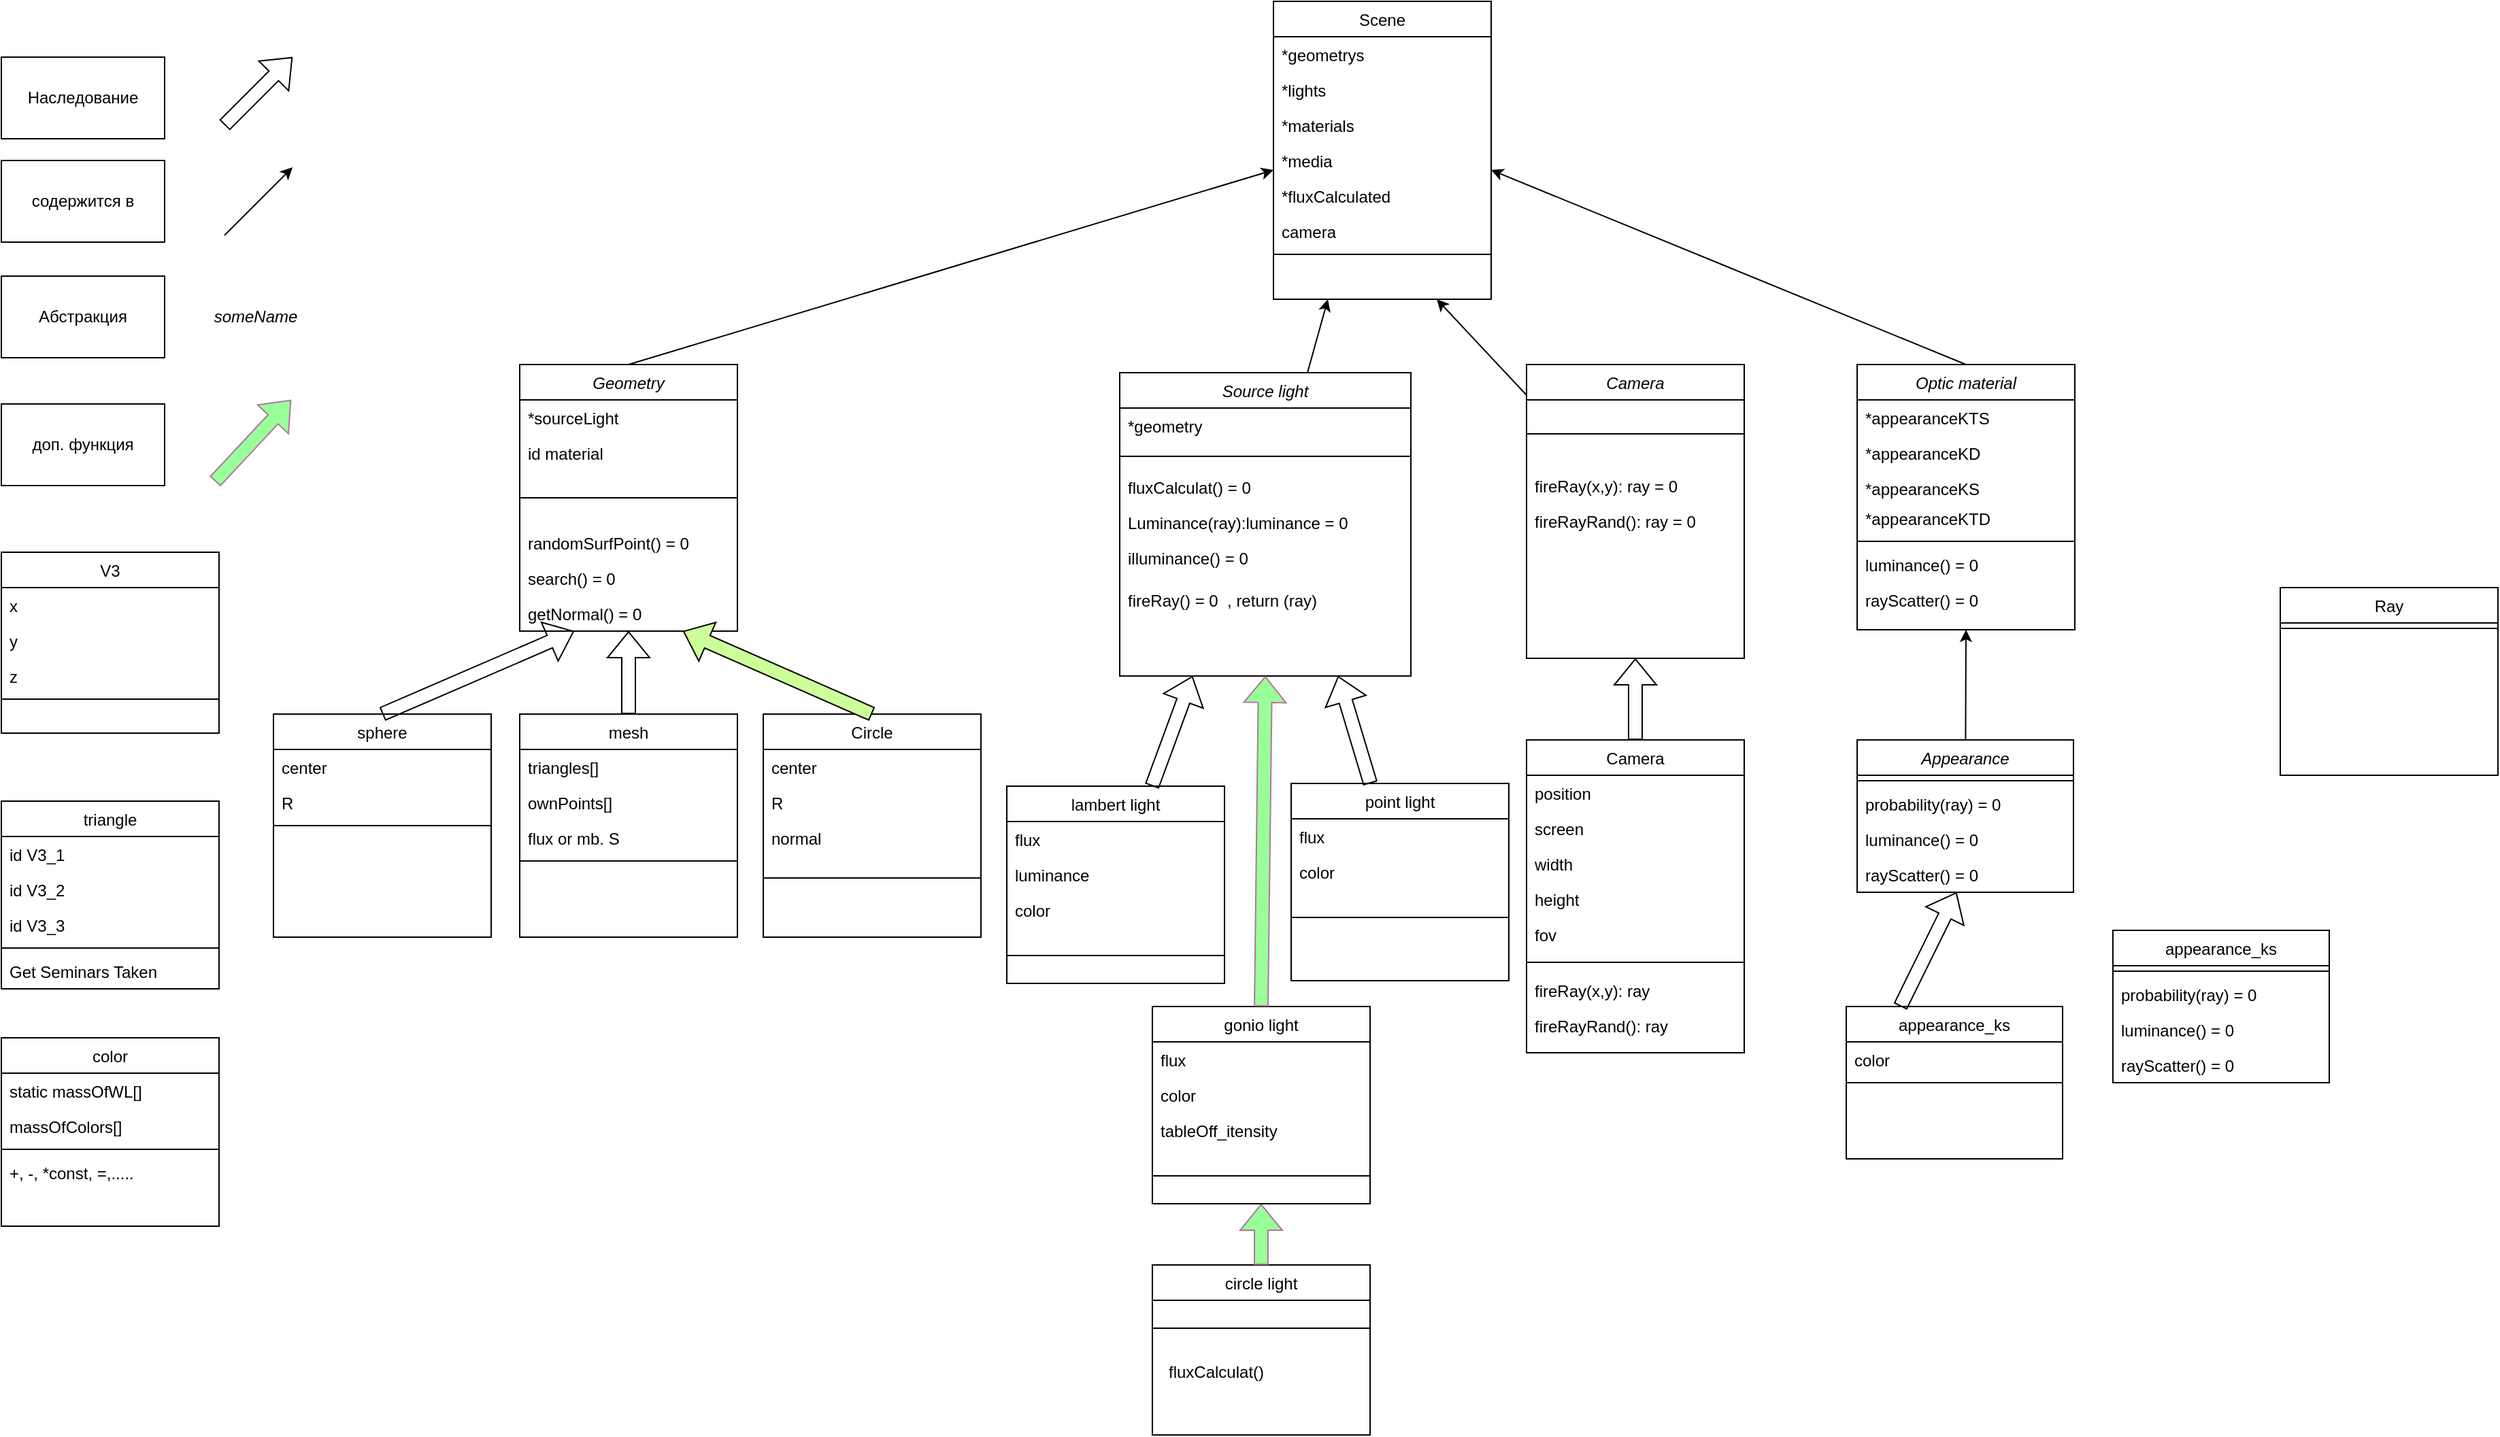 <mxfile version="15.8.4" type="device"><diagram id="C5RBs43oDa-KdzZeNtuy" name="Page-1"><mxGraphModel dx="1777" dy="494" grid="0" gridSize="10" guides="1" tooltips="1" connect="1" arrows="1" fold="1" page="1" pageScale="1" pageWidth="827" pageHeight="1169" math="0" shadow="0"><root><mxCell id="WIyWlLk6GJQsqaUBKTNV-0"/><mxCell id="WIyWlLk6GJQsqaUBKTNV-1" parent="WIyWlLk6GJQsqaUBKTNV-0"/><mxCell id="zkfFHV4jXpPFQw0GAbJ--6" value="Scene" style="swimlane;fontStyle=0;align=center;verticalAlign=top;childLayout=stackLayout;horizontal=1;startSize=26;horizontalStack=0;resizeParent=1;resizeLast=0;collapsible=1;marginBottom=0;rounded=0;shadow=0;strokeWidth=1;" parent="WIyWlLk6GJQsqaUBKTNV-1" vertex="1"><mxGeometry x="428" y="4" width="160" height="219" as="geometry"><mxRectangle x="130" y="380" width="160" height="26" as="alternateBounds"/></mxGeometry></mxCell><mxCell id="zkfFHV4jXpPFQw0GAbJ--8" value="*geometrys" style="text;align=left;verticalAlign=top;spacingLeft=4;spacingRight=4;overflow=hidden;rotatable=0;points=[[0,0.5],[1,0.5]];portConstraint=eastwest;rounded=0;shadow=0;html=0;" parent="zkfFHV4jXpPFQw0GAbJ--6" vertex="1"><mxGeometry y="26" width="160" height="26" as="geometry"/></mxCell><mxCell id="2sCgrPm0iSS28AFssgwK-0" value="*lights" style="text;align=left;verticalAlign=top;spacingLeft=4;spacingRight=4;overflow=hidden;rotatable=0;points=[[0,0.5],[1,0.5]];portConstraint=eastwest;rounded=0;shadow=0;html=0;" vertex="1" parent="zkfFHV4jXpPFQw0GAbJ--6"><mxGeometry y="52" width="160" height="26" as="geometry"/></mxCell><mxCell id="2sCgrPm0iSS28AFssgwK-1" value="*materials" style="text;align=left;verticalAlign=top;spacingLeft=4;spacingRight=4;overflow=hidden;rotatable=0;points=[[0,0.5],[1,0.5]];portConstraint=eastwest;rounded=0;shadow=0;html=0;" vertex="1" parent="zkfFHV4jXpPFQw0GAbJ--6"><mxGeometry y="78" width="160" height="26" as="geometry"/></mxCell><mxCell id="2sCgrPm0iSS28AFssgwK-2" value="*media" style="text;align=left;verticalAlign=top;spacingLeft=4;spacingRight=4;overflow=hidden;rotatable=0;points=[[0,0.5],[1,0.5]];portConstraint=eastwest;rounded=0;shadow=0;html=0;" vertex="1" parent="zkfFHV4jXpPFQw0GAbJ--6"><mxGeometry y="104" width="160" height="26" as="geometry"/></mxCell><mxCell id="2sCgrPm0iSS28AFssgwK-3" value="*fluxCalculated" style="text;align=left;verticalAlign=top;spacingLeft=4;spacingRight=4;overflow=hidden;rotatable=0;points=[[0,0.5],[1,0.5]];portConstraint=eastwest;rounded=0;shadow=0;html=0;" vertex="1" parent="zkfFHV4jXpPFQw0GAbJ--6"><mxGeometry y="130" width="160" height="26" as="geometry"/></mxCell><mxCell id="Z3p2p1wNxt7qkuR-O2uq-0" value="camera" style="text;align=left;verticalAlign=top;spacingLeft=4;spacingRight=4;overflow=hidden;rotatable=0;points=[[0,0.5],[1,0.5]];portConstraint=eastwest;rounded=0;shadow=0;html=0;" parent="zkfFHV4jXpPFQw0GAbJ--6" vertex="1"><mxGeometry y="156" width="160" height="26" as="geometry"/></mxCell><mxCell id="zkfFHV4jXpPFQw0GAbJ--9" value="" style="line;html=1;strokeWidth=1;align=left;verticalAlign=middle;spacingTop=-1;spacingLeft=3;spacingRight=3;rotatable=0;labelPosition=right;points=[];portConstraint=eastwest;" parent="zkfFHV4jXpPFQw0GAbJ--6" vertex="1"><mxGeometry y="182" width="160" height="8" as="geometry"/></mxCell><mxCell id="rZbbjviNApPmLjSLRac0-3" style="edgeStyle=none;rounded=0;orthogonalLoop=1;jettySize=auto;html=1;exitX=0.5;exitY=0;exitDx=0;exitDy=0;entryX=1;entryY=0.5;entryDx=0;entryDy=0;" parent="WIyWlLk6GJQsqaUBKTNV-1" source="UehkdVpU3h7rC-Tho7S4-5" edge="1"><mxGeometry relative="1" as="geometry"><mxPoint x="588" y="128" as="targetPoint"/></mxGeometry></mxCell><mxCell id="UehkdVpU3h7rC-Tho7S4-5" value="Optic material" style="swimlane;fontStyle=2;align=center;verticalAlign=top;childLayout=stackLayout;horizontal=1;startSize=26;horizontalStack=0;resizeParent=1;resizeLast=0;collapsible=1;marginBottom=0;rounded=0;shadow=0;strokeWidth=1;" parent="WIyWlLk6GJQsqaUBKTNV-1" vertex="1"><mxGeometry x="857" y="271" width="160" height="195" as="geometry"><mxRectangle x="130" y="380" width="160" height="26" as="alternateBounds"/></mxGeometry></mxCell><mxCell id="2sCgrPm0iSS28AFssgwK-46" value="*appearanceKTS" style="text;align=left;verticalAlign=top;spacingLeft=4;spacingRight=4;overflow=hidden;rotatable=0;points=[[0,0.5],[1,0.5]];portConstraint=eastwest;" vertex="1" parent="UehkdVpU3h7rC-Tho7S4-5"><mxGeometry y="26" width="160" height="26" as="geometry"/></mxCell><mxCell id="2sCgrPm0iSS28AFssgwK-47" value="*appearanceKD" style="text;align=left;verticalAlign=top;spacingLeft=4;spacingRight=4;overflow=hidden;rotatable=0;points=[[0,0.5],[1,0.5]];portConstraint=eastwest;" vertex="1" parent="UehkdVpU3h7rC-Tho7S4-5"><mxGeometry y="52" width="160" height="26" as="geometry"/></mxCell><mxCell id="2sCgrPm0iSS28AFssgwK-48" value="*appearanceKS" style="text;align=left;verticalAlign=top;spacingLeft=4;spacingRight=4;overflow=hidden;rotatable=0;points=[[0,0.5],[1,0.5]];portConstraint=eastwest;" vertex="1" parent="UehkdVpU3h7rC-Tho7S4-5"><mxGeometry y="78" width="160" height="22" as="geometry"/></mxCell><mxCell id="2sCgrPm0iSS28AFssgwK-49" value="*appearanceKTD" style="text;align=left;verticalAlign=top;spacingLeft=4;spacingRight=4;overflow=hidden;rotatable=0;points=[[0,0.5],[1,0.5]];portConstraint=eastwest;" vertex="1" parent="UehkdVpU3h7rC-Tho7S4-5"><mxGeometry y="100" width="160" height="26" as="geometry"/></mxCell><mxCell id="UehkdVpU3h7rC-Tho7S4-8" value="" style="line;html=1;strokeWidth=1;align=left;verticalAlign=middle;spacingTop=-1;spacingLeft=3;spacingRight=3;rotatable=0;labelPosition=right;points=[];portConstraint=eastwest;" parent="UehkdVpU3h7rC-Tho7S4-5" vertex="1"><mxGeometry y="126" width="160" height="8" as="geometry"/></mxCell><mxCell id="2sCgrPm0iSS28AFssgwK-44" value="luminance() = 0" style="text;align=left;verticalAlign=top;spacingLeft=4;spacingRight=4;overflow=hidden;rotatable=0;points=[[0,0.5],[1,0.5]];portConstraint=eastwest;" vertex="1" parent="UehkdVpU3h7rC-Tho7S4-5"><mxGeometry y="134" width="160" height="26" as="geometry"/></mxCell><mxCell id="2sCgrPm0iSS28AFssgwK-45" value="rayScatter() = 0" style="text;align=left;verticalAlign=top;spacingLeft=4;spacingRight=4;overflow=hidden;rotatable=0;points=[[0,0.5],[1,0.5]];portConstraint=eastwest;" vertex="1" parent="UehkdVpU3h7rC-Tho7S4-5"><mxGeometry y="160" width="160" height="26" as="geometry"/></mxCell><mxCell id="rZbbjviNApPmLjSLRac0-0" style="rounded=0;orthogonalLoop=1;jettySize=auto;html=1;entryX=0;entryY=0.5;entryDx=0;entryDy=0;exitX=0.5;exitY=0;exitDx=0;exitDy=0;" parent="WIyWlLk6GJQsqaUBKTNV-1" source="UehkdVpU3h7rC-Tho7S4-11" edge="1"><mxGeometry relative="1" as="geometry"><mxPoint x="428" y="128" as="targetPoint"/></mxGeometry></mxCell><mxCell id="UehkdVpU3h7rC-Tho7S4-11" value="Geometry" style="swimlane;fontStyle=2;align=center;verticalAlign=top;childLayout=stackLayout;horizontal=1;startSize=26;horizontalStack=0;resizeParent=1;resizeLast=0;collapsible=1;marginBottom=0;rounded=0;shadow=0;strokeWidth=1;" parent="WIyWlLk6GJQsqaUBKTNV-1" vertex="1"><mxGeometry x="-126" y="271" width="160" height="196" as="geometry"><mxRectangle x="130" y="380" width="160" height="26" as="alternateBounds"/></mxGeometry></mxCell><mxCell id="2sCgrPm0iSS28AFssgwK-6" value="*sourceLight" style="text;align=left;verticalAlign=top;spacingLeft=4;spacingRight=4;overflow=hidden;rotatable=0;points=[[0,0.5],[1,0.5]];portConstraint=eastwest;" vertex="1" parent="UehkdVpU3h7rC-Tho7S4-11"><mxGeometry y="26" width="160" height="26" as="geometry"/></mxCell><mxCell id="Z3p2p1wNxt7qkuR-O2uq-12" value="id material" style="text;align=left;verticalAlign=top;spacingLeft=4;spacingRight=4;overflow=hidden;rotatable=0;points=[[0,0.5],[1,0.5]];portConstraint=eastwest;" parent="UehkdVpU3h7rC-Tho7S4-11" vertex="1"><mxGeometry y="52" width="160" height="26" as="geometry"/></mxCell><mxCell id="UehkdVpU3h7rC-Tho7S4-14" value="" style="line;html=1;strokeWidth=1;align=left;verticalAlign=middle;spacingTop=-1;spacingLeft=3;spacingRight=3;rotatable=0;labelPosition=right;points=[];portConstraint=eastwest;" parent="UehkdVpU3h7rC-Tho7S4-11" vertex="1"><mxGeometry y="78" width="160" height="40" as="geometry"/></mxCell><mxCell id="2sCgrPm0iSS28AFssgwK-7" value="randomSurfPoint() = 0" style="text;align=left;verticalAlign=top;spacingLeft=4;spacingRight=4;overflow=hidden;rotatable=0;points=[[0,0.5],[1,0.5]];portConstraint=eastwest;fontStyle=0" vertex="1" parent="UehkdVpU3h7rC-Tho7S4-11"><mxGeometry y="118" width="160" height="26" as="geometry"/></mxCell><mxCell id="UehkdVpU3h7rC-Tho7S4-15" value="search() = 0" style="text;align=left;verticalAlign=top;spacingLeft=4;spacingRight=4;overflow=hidden;rotatable=0;points=[[0,0.5],[1,0.5]];portConstraint=eastwest;fontStyle=0" parent="UehkdVpU3h7rC-Tho7S4-11" vertex="1"><mxGeometry y="144" width="160" height="26" as="geometry"/></mxCell><mxCell id="UehkdVpU3h7rC-Tho7S4-16" value="getNormal() = 0" style="text;align=left;verticalAlign=top;spacingLeft=4;spacingRight=4;overflow=hidden;rotatable=0;points=[[0,0.5],[1,0.5]];portConstraint=eastwest;" parent="UehkdVpU3h7rC-Tho7S4-11" vertex="1"><mxGeometry y="170" width="160" height="26" as="geometry"/></mxCell><mxCell id="rZbbjviNApPmLjSLRac0-1" style="edgeStyle=none;rounded=0;orthogonalLoop=1;jettySize=auto;html=1;entryX=0.25;entryY=1;entryDx=0;entryDy=0;" parent="WIyWlLk6GJQsqaUBKTNV-1" source="UehkdVpU3h7rC-Tho7S4-18" target="zkfFHV4jXpPFQw0GAbJ--6" edge="1"><mxGeometry relative="1" as="geometry"/></mxCell><mxCell id="UehkdVpU3h7rC-Tho7S4-18" value="Source light" style="swimlane;fontStyle=2;align=center;verticalAlign=top;childLayout=stackLayout;horizontal=1;startSize=26;horizontalStack=0;resizeParent=1;resizeLast=0;collapsible=1;marginBottom=0;rounded=0;shadow=0;strokeWidth=1;" parent="WIyWlLk6GJQsqaUBKTNV-1" vertex="1"><mxGeometry x="315" y="277" width="214" height="223" as="geometry"><mxRectangle x="130" y="380" width="160" height="26" as="alternateBounds"/></mxGeometry></mxCell><mxCell id="UehkdVpU3h7rC-Tho7S4-19" value="*geometry" style="text;align=left;verticalAlign=top;spacingLeft=4;spacingRight=4;overflow=hidden;rotatable=0;points=[[0,0.5],[1,0.5]];portConstraint=eastwest;" parent="UehkdVpU3h7rC-Tho7S4-18" vertex="1"><mxGeometry y="26" width="214" height="26" as="geometry"/></mxCell><mxCell id="UehkdVpU3h7rC-Tho7S4-21" value="" style="line;html=1;strokeWidth=1;align=left;verticalAlign=middle;spacingTop=-1;spacingLeft=3;spacingRight=3;rotatable=0;labelPosition=right;points=[];portConstraint=eastwest;" parent="UehkdVpU3h7rC-Tho7S4-18" vertex="1"><mxGeometry y="52" width="214" height="19" as="geometry"/></mxCell><mxCell id="UehkdVpU3h7rC-Tho7S4-22" value="fluxCalculat() = 0" style="text;align=left;verticalAlign=top;spacingLeft=4;spacingRight=4;overflow=hidden;rotatable=0;points=[[0,0.5],[1,0.5]];portConstraint=eastwest;fontStyle=0" parent="UehkdVpU3h7rC-Tho7S4-18" vertex="1"><mxGeometry y="71" width="214" height="26" as="geometry"/></mxCell><mxCell id="UehkdVpU3h7rC-Tho7S4-23" value="Luminance(ray):luminance = 0" style="text;align=left;verticalAlign=top;spacingLeft=4;spacingRight=4;overflow=hidden;rotatable=0;points=[[0,0.5],[1,0.5]];portConstraint=eastwest;" parent="UehkdVpU3h7rC-Tho7S4-18" vertex="1"><mxGeometry y="97" width="214" height="26" as="geometry"/></mxCell><mxCell id="Z3p2p1wNxt7qkuR-O2uq-2" value="illuminance() = 0" style="text;align=left;verticalAlign=top;spacingLeft=4;spacingRight=4;overflow=hidden;rotatable=0;points=[[0,0.5],[1,0.5]];portConstraint=eastwest;" parent="UehkdVpU3h7rC-Tho7S4-18" vertex="1"><mxGeometry y="123" width="214" height="31" as="geometry"/></mxCell><mxCell id="Z3p2p1wNxt7qkuR-O2uq-3" value="fireRay() = 0  , return (ray)" style="text;align=left;verticalAlign=top;spacingLeft=4;spacingRight=4;overflow=hidden;rotatable=0;points=[[0,0.5],[1,0.5]];portConstraint=eastwest;" parent="UehkdVpU3h7rC-Tho7S4-18" vertex="1"><mxGeometry y="154" width="214" height="36" as="geometry"/></mxCell><mxCell id="rZbbjviNApPmLjSLRac0-2" style="edgeStyle=none;rounded=0;orthogonalLoop=1;jettySize=auto;html=1;entryX=0.75;entryY=1;entryDx=0;entryDy=0;" parent="WIyWlLk6GJQsqaUBKTNV-1" source="UehkdVpU3h7rC-Tho7S4-25" target="zkfFHV4jXpPFQw0GAbJ--6" edge="1"><mxGeometry relative="1" as="geometry"/></mxCell><mxCell id="UehkdVpU3h7rC-Tho7S4-25" value="Camera" style="swimlane;fontStyle=2;align=center;verticalAlign=top;childLayout=stackLayout;horizontal=1;startSize=26;horizontalStack=0;resizeParent=1;resizeLast=0;collapsible=1;marginBottom=0;rounded=0;shadow=0;strokeWidth=1;" parent="WIyWlLk6GJQsqaUBKTNV-1" vertex="1"><mxGeometry x="614" y="271" width="160" height="216" as="geometry"><mxRectangle x="130" y="380" width="160" height="26" as="alternateBounds"/></mxGeometry></mxCell><mxCell id="UehkdVpU3h7rC-Tho7S4-28" value="" style="line;html=1;strokeWidth=1;align=left;verticalAlign=middle;spacingTop=-1;spacingLeft=3;spacingRight=3;rotatable=0;labelPosition=right;points=[];portConstraint=eastwest;" parent="UehkdVpU3h7rC-Tho7S4-25" vertex="1"><mxGeometry y="26" width="160" height="50" as="geometry"/></mxCell><mxCell id="UehkdVpU3h7rC-Tho7S4-30" value="fireRay(x,y): ray = 0" style="text;align=left;verticalAlign=top;spacingLeft=4;spacingRight=4;overflow=hidden;rotatable=0;points=[[0,0.5],[1,0.5]];portConstraint=eastwest;" parent="UehkdVpU3h7rC-Tho7S4-25" vertex="1"><mxGeometry y="76" width="160" height="26" as="geometry"/></mxCell><mxCell id="Z3p2p1wNxt7qkuR-O2uq-21" value="fireRayRand(): ray = 0" style="text;align=left;verticalAlign=top;spacingLeft=4;spacingRight=4;overflow=hidden;rotatable=0;points=[[0,0.5],[1,0.5]];portConstraint=eastwest;" parent="UehkdVpU3h7rC-Tho7S4-25" vertex="1"><mxGeometry y="102" width="160" height="26" as="geometry"/></mxCell><mxCell id="UehkdVpU3h7rC-Tho7S4-32" value="Ray" style="swimlane;fontStyle=0;align=center;verticalAlign=top;childLayout=stackLayout;horizontal=1;startSize=26;horizontalStack=0;resizeParent=1;resizeLast=0;collapsible=1;marginBottom=0;rounded=0;shadow=0;strokeWidth=1;" parent="WIyWlLk6GJQsqaUBKTNV-1" vertex="1"><mxGeometry x="1168" y="435" width="160" height="138" as="geometry"><mxRectangle x="130" y="380" width="160" height="26" as="alternateBounds"/></mxGeometry></mxCell><mxCell id="UehkdVpU3h7rC-Tho7S4-35" value="" style="line;html=1;strokeWidth=1;align=left;verticalAlign=middle;spacingTop=-1;spacingLeft=3;spacingRight=3;rotatable=0;labelPosition=right;points=[];portConstraint=eastwest;" parent="UehkdVpU3h7rC-Tho7S4-32" vertex="1"><mxGeometry y="26" width="160" height="8" as="geometry"/></mxCell><mxCell id="UehkdVpU3h7rC-Tho7S4-39" value="V3" style="swimlane;fontStyle=0;align=center;verticalAlign=top;childLayout=stackLayout;horizontal=1;startSize=26;horizontalStack=0;resizeParent=1;resizeLast=0;collapsible=1;marginBottom=0;rounded=0;shadow=0;strokeWidth=1;" parent="WIyWlLk6GJQsqaUBKTNV-1" vertex="1"><mxGeometry x="-507" y="409" width="160" height="133" as="geometry"><mxRectangle x="130" y="380" width="160" height="26" as="alternateBounds"/></mxGeometry></mxCell><mxCell id="UehkdVpU3h7rC-Tho7S4-40" value="x" style="text;align=left;verticalAlign=top;spacingLeft=4;spacingRight=4;overflow=hidden;rotatable=0;points=[[0,0.5],[1,0.5]];portConstraint=eastwest;" parent="UehkdVpU3h7rC-Tho7S4-39" vertex="1"><mxGeometry y="26" width="160" height="26" as="geometry"/></mxCell><mxCell id="UehkdVpU3h7rC-Tho7S4-54" value="y" style="text;align=left;verticalAlign=top;spacingLeft=4;spacingRight=4;overflow=hidden;rotatable=0;points=[[0,0.5],[1,0.5]];portConstraint=eastwest;rounded=0;shadow=0;html=0;" parent="UehkdVpU3h7rC-Tho7S4-39" vertex="1"><mxGeometry y="52" width="160" height="26" as="geometry"/></mxCell><mxCell id="UehkdVpU3h7rC-Tho7S4-41" value="z" style="text;align=left;verticalAlign=top;spacingLeft=4;spacingRight=4;overflow=hidden;rotatable=0;points=[[0,0.5],[1,0.5]];portConstraint=eastwest;rounded=0;shadow=0;html=0;" parent="UehkdVpU3h7rC-Tho7S4-39" vertex="1"><mxGeometry y="78" width="160" height="26" as="geometry"/></mxCell><mxCell id="UehkdVpU3h7rC-Tho7S4-42" value="" style="line;html=1;strokeWidth=1;align=left;verticalAlign=middle;spacingTop=-1;spacingLeft=3;spacingRight=3;rotatable=0;labelPosition=right;points=[];portConstraint=eastwest;" parent="UehkdVpU3h7rC-Tho7S4-39" vertex="1"><mxGeometry y="104" width="160" height="8" as="geometry"/></mxCell><mxCell id="UehkdVpU3h7rC-Tho7S4-46" value="Circle" style="swimlane;fontStyle=0;align=center;verticalAlign=top;childLayout=stackLayout;horizontal=1;startSize=26;horizontalStack=0;resizeParent=1;resizeLast=0;collapsible=1;marginBottom=0;rounded=0;shadow=0;strokeWidth=1;" parent="WIyWlLk6GJQsqaUBKTNV-1" vertex="1"><mxGeometry x="53" y="528" width="160" height="164" as="geometry"><mxRectangle x="130" y="380" width="160" height="26" as="alternateBounds"/></mxGeometry></mxCell><mxCell id="2sCgrPm0iSS28AFssgwK-26" value="center" style="text;align=left;verticalAlign=top;spacingLeft=4;spacingRight=4;overflow=hidden;rotatable=0;points=[[0,0.5],[1,0.5]];portConstraint=eastwest;" vertex="1" parent="UehkdVpU3h7rC-Tho7S4-46"><mxGeometry y="26" width="160" height="26" as="geometry"/></mxCell><mxCell id="2sCgrPm0iSS28AFssgwK-27" value="R" style="text;align=left;verticalAlign=top;spacingLeft=4;spacingRight=4;overflow=hidden;rotatable=0;points=[[0,0.5],[1,0.5]];portConstraint=eastwest;rounded=0;shadow=0;html=0;" vertex="1" parent="UehkdVpU3h7rC-Tho7S4-46"><mxGeometry y="52" width="160" height="26" as="geometry"/></mxCell><mxCell id="2sCgrPm0iSS28AFssgwK-28" value="normal" style="text;align=left;verticalAlign=top;spacingLeft=4;spacingRight=4;overflow=hidden;rotatable=0;points=[[0,0.5],[1,0.5]];portConstraint=eastwest;rounded=0;shadow=0;html=0;" vertex="1" parent="UehkdVpU3h7rC-Tho7S4-46"><mxGeometry y="78" width="160" height="26" as="geometry"/></mxCell><mxCell id="UehkdVpU3h7rC-Tho7S4-49" value="" style="line;html=1;strokeWidth=1;align=left;verticalAlign=middle;spacingTop=-1;spacingLeft=3;spacingRight=3;rotatable=0;labelPosition=right;points=[];portConstraint=eastwest;" parent="UehkdVpU3h7rC-Tho7S4-46" vertex="1"><mxGeometry y="104" width="160" height="33" as="geometry"/></mxCell><mxCell id="UehkdVpU3h7rC-Tho7S4-55" value="" style="endArrow=classic;html=1;rounded=0;" parent="WIyWlLk6GJQsqaUBKTNV-1" edge="1"><mxGeometry width="50" height="50" relative="1" as="geometry"><mxPoint x="-343" y="176" as="sourcePoint"/><mxPoint x="-293" y="126" as="targetPoint"/></mxGeometry></mxCell><mxCell id="UehkdVpU3h7rC-Tho7S4-57" value="содержится в " style="rounded=0;whiteSpace=wrap;html=1;" parent="WIyWlLk6GJQsqaUBKTNV-1" vertex="1"><mxGeometry x="-507" y="121" width="120" height="60" as="geometry"/></mxCell><mxCell id="UehkdVpU3h7rC-Tho7S4-60" value="circle light" style="swimlane;fontStyle=0;align=center;verticalAlign=top;childLayout=stackLayout;horizontal=1;startSize=26;horizontalStack=0;resizeParent=1;resizeLast=0;collapsible=1;marginBottom=0;rounded=0;shadow=0;strokeWidth=1;" parent="WIyWlLk6GJQsqaUBKTNV-1" vertex="1"><mxGeometry x="339" y="933" width="160" height="125" as="geometry"><mxRectangle x="130" y="380" width="160" height="26" as="alternateBounds"/></mxGeometry></mxCell><mxCell id="UehkdVpU3h7rC-Tho7S4-63" value="" style="line;html=1;strokeWidth=1;align=left;verticalAlign=middle;spacingTop=-1;spacingLeft=3;spacingRight=3;rotatable=0;labelPosition=right;points=[];portConstraint=eastwest;" parent="UehkdVpU3h7rC-Tho7S4-60" vertex="1"><mxGeometry y="26" width="160" height="41" as="geometry"/></mxCell><mxCell id="Z3p2p1wNxt7qkuR-O2uq-5" value="" style="shape=flexArrow;endArrow=classic;html=1;rounded=0;entryX=0.5;entryY=1;entryDx=0;entryDy=0;strokeColor=#B5739D;fillColor=#99FF99;exitX=0.5;exitY=0;exitDx=0;exitDy=0;" parent="WIyWlLk6GJQsqaUBKTNV-1" source="UehkdVpU3h7rC-Tho7S4-60" target="2sCgrPm0iSS28AFssgwK-18" edge="1"><mxGeometry width="50" height="50" relative="1" as="geometry"><mxPoint x="486" y="474" as="sourcePoint"/><mxPoint x="538" y="787" as="targetPoint"/></mxGeometry></mxCell><mxCell id="Z3p2p1wNxt7qkuR-O2uq-6" value="mesh" style="swimlane;fontStyle=0;align=center;verticalAlign=top;childLayout=stackLayout;horizontal=1;startSize=26;horizontalStack=0;resizeParent=1;resizeLast=0;collapsible=1;marginBottom=0;rounded=0;shadow=0;strokeWidth=1;" parent="WIyWlLk6GJQsqaUBKTNV-1" vertex="1"><mxGeometry x="-126" y="528" width="160" height="164" as="geometry"><mxRectangle x="130" y="380" width="160" height="26" as="alternateBounds"/></mxGeometry></mxCell><mxCell id="Z3p2p1wNxt7qkuR-O2uq-7" value="triangles[]" style="text;align=left;verticalAlign=top;spacingLeft=4;spacingRight=4;overflow=hidden;rotatable=0;points=[[0,0.5],[1,0.5]];portConstraint=eastwest;" parent="Z3p2p1wNxt7qkuR-O2uq-6" vertex="1"><mxGeometry y="26" width="160" height="26" as="geometry"/></mxCell><mxCell id="Z3p2p1wNxt7qkuR-O2uq-59" value="ownPoints[]" style="text;align=left;verticalAlign=top;spacingLeft=4;spacingRight=4;overflow=hidden;rotatable=0;points=[[0,0.5],[1,0.5]];portConstraint=eastwest;rounded=0;shadow=0;html=0;" parent="Z3p2p1wNxt7qkuR-O2uq-6" vertex="1"><mxGeometry y="52" width="160" height="26" as="geometry"/></mxCell><mxCell id="2sCgrPm0iSS28AFssgwK-35" value="flux or mb. S" style="text;align=left;verticalAlign=top;spacingLeft=4;spacingRight=4;overflow=hidden;rotatable=0;points=[[0,0.5],[1,0.5]];portConstraint=eastwest;" vertex="1" parent="Z3p2p1wNxt7qkuR-O2uq-6"><mxGeometry y="78" width="160" height="26" as="geometry"/></mxCell><mxCell id="Z3p2p1wNxt7qkuR-O2uq-9" value="" style="line;html=1;strokeWidth=1;align=left;verticalAlign=middle;spacingTop=-1;spacingLeft=3;spacingRight=3;rotatable=0;labelPosition=right;points=[];portConstraint=eastwest;" parent="Z3p2p1wNxt7qkuR-O2uq-6" vertex="1"><mxGeometry y="104" width="160" height="8" as="geometry"/></mxCell><mxCell id="Z3p2p1wNxt7qkuR-O2uq-13" value="" style="shape=flexArrow;endArrow=classic;html=1;rounded=0;entryX=0.75;entryY=1;entryDx=0;entryDy=0;exitX=0.5;exitY=0;exitDx=0;exitDy=0;fillColor=#CCFF99;" parent="WIyWlLk6GJQsqaUBKTNV-1" source="UehkdVpU3h7rC-Tho7S4-46" target="UehkdVpU3h7rC-Tho7S4-11" edge="1"><mxGeometry width="50" height="50" relative="1" as="geometry"><mxPoint x="163" y="463" as="sourcePoint"/><mxPoint x="103" y="430" as="targetPoint"/></mxGeometry></mxCell><mxCell id="Z3p2p1wNxt7qkuR-O2uq-20" value="" style="shape=flexArrow;endArrow=classic;html=1;rounded=0;entryX=0.5;entryY=1;entryDx=0;entryDy=0;" parent="WIyWlLk6GJQsqaUBKTNV-1" source="Z3p2p1wNxt7qkuR-O2uq-6" target="UehkdVpU3h7rC-Tho7S4-11" edge="1"><mxGeometry width="50" height="50" relative="1" as="geometry"><mxPoint x="68" y="594" as="sourcePoint"/><mxPoint x="-11" y="471" as="targetPoint"/></mxGeometry></mxCell><mxCell id="Z3p2p1wNxt7qkuR-O2uq-26" value="Camera" style="swimlane;fontStyle=0;align=center;verticalAlign=top;childLayout=stackLayout;horizontal=1;startSize=26;horizontalStack=0;resizeParent=1;resizeLast=0;collapsible=1;marginBottom=0;rounded=0;shadow=0;strokeWidth=1;" parent="WIyWlLk6GJQsqaUBKTNV-1" vertex="1"><mxGeometry x="614" y="547" width="160" height="230" as="geometry"><mxRectangle x="130" y="380" width="160" height="26" as="alternateBounds"/></mxGeometry></mxCell><mxCell id="Z3p2p1wNxt7qkuR-O2uq-31" value="position" style="text;align=left;verticalAlign=top;spacingLeft=4;spacingRight=4;overflow=hidden;rotatable=0;points=[[0,0.5],[1,0.5]];portConstraint=eastwest;" parent="Z3p2p1wNxt7qkuR-O2uq-26" vertex="1"><mxGeometry y="26" width="160" height="26" as="geometry"/></mxCell><mxCell id="Z3p2p1wNxt7qkuR-O2uq-32" value="screen" style="text;align=left;verticalAlign=top;spacingLeft=4;spacingRight=4;overflow=hidden;rotatable=0;points=[[0,0.5],[1,0.5]];portConstraint=eastwest;" parent="Z3p2p1wNxt7qkuR-O2uq-26" vertex="1"><mxGeometry y="52" width="160" height="26" as="geometry"/></mxCell><mxCell id="Z3p2p1wNxt7qkuR-O2uq-33" value="width" style="text;align=left;verticalAlign=top;spacingLeft=4;spacingRight=4;overflow=hidden;rotatable=0;points=[[0,0.5],[1,0.5]];portConstraint=eastwest;" parent="Z3p2p1wNxt7qkuR-O2uq-26" vertex="1"><mxGeometry y="78" width="160" height="26" as="geometry"/></mxCell><mxCell id="Z3p2p1wNxt7qkuR-O2uq-34" value="height" style="text;align=left;verticalAlign=top;spacingLeft=4;spacingRight=4;overflow=hidden;rotatable=0;points=[[0,0.5],[1,0.5]];portConstraint=eastwest;fontStyle=0" parent="Z3p2p1wNxt7qkuR-O2uq-26" vertex="1"><mxGeometry y="104" width="160" height="26" as="geometry"/></mxCell><mxCell id="Z3p2p1wNxt7qkuR-O2uq-35" value="fov" style="text;align=left;verticalAlign=top;spacingLeft=4;spacingRight=4;overflow=hidden;rotatable=0;points=[[0,0.5],[1,0.5]];portConstraint=eastwest;" parent="Z3p2p1wNxt7qkuR-O2uq-26" vertex="1"><mxGeometry y="130" width="160" height="26" as="geometry"/></mxCell><mxCell id="Z3p2p1wNxt7qkuR-O2uq-27" value="" style="line;html=1;strokeWidth=1;align=left;verticalAlign=middle;spacingTop=-1;spacingLeft=3;spacingRight=3;rotatable=0;labelPosition=right;points=[];portConstraint=eastwest;" parent="Z3p2p1wNxt7qkuR-O2uq-26" vertex="1"><mxGeometry y="156" width="160" height="15" as="geometry"/></mxCell><mxCell id="Z3p2p1wNxt7qkuR-O2uq-28" value="fireRay(x,y): ray" style="text;align=left;verticalAlign=top;spacingLeft=4;spacingRight=4;overflow=hidden;rotatable=0;points=[[0,0.5],[1,0.5]];portConstraint=eastwest;" parent="Z3p2p1wNxt7qkuR-O2uq-26" vertex="1"><mxGeometry y="171" width="160" height="26" as="geometry"/></mxCell><mxCell id="Z3p2p1wNxt7qkuR-O2uq-29" value="fireRayRand(): ray" style="text;align=left;verticalAlign=top;spacingLeft=4;spacingRight=4;overflow=hidden;rotatable=0;points=[[0,0.5],[1,0.5]];portConstraint=eastwest;" parent="Z3p2p1wNxt7qkuR-O2uq-26" vertex="1"><mxGeometry y="197" width="160" height="26" as="geometry"/></mxCell><mxCell id="Z3p2p1wNxt7qkuR-O2uq-30" value="" style="shape=flexArrow;endArrow=classic;html=1;rounded=0;entryX=0.5;entryY=1;entryDx=0;entryDy=0;" parent="WIyWlLk6GJQsqaUBKTNV-1" source="Z3p2p1wNxt7qkuR-O2uq-26" target="UehkdVpU3h7rC-Tho7S4-25" edge="1"><mxGeometry width="50" height="50" relative="1" as="geometry"><mxPoint x="401" y="659" as="sourcePoint"/><mxPoint x="422" y="574" as="targetPoint"/></mxGeometry></mxCell><mxCell id="2sCgrPm0iSS28AFssgwK-52" style="edgeStyle=none;rounded=0;orthogonalLoop=1;jettySize=auto;html=1;entryX=0.5;entryY=1;entryDx=0;entryDy=0;strokeColor=#000000;fillColor=#CCFF99;" edge="1" parent="WIyWlLk6GJQsqaUBKTNV-1" source="Z3p2p1wNxt7qkuR-O2uq-36" target="UehkdVpU3h7rC-Tho7S4-5"><mxGeometry relative="1" as="geometry"/></mxCell><mxCell id="Z3p2p1wNxt7qkuR-O2uq-36" value="Appearance" style="swimlane;fontStyle=2;align=center;verticalAlign=top;childLayout=stackLayout;horizontal=1;startSize=26;horizontalStack=0;resizeParent=1;resizeLast=0;collapsible=1;marginBottom=0;rounded=0;shadow=0;strokeWidth=1;" parent="WIyWlLk6GJQsqaUBKTNV-1" vertex="1"><mxGeometry x="857" y="547" width="159" height="112" as="geometry"><mxRectangle x="130" y="380" width="160" height="26" as="alternateBounds"/></mxGeometry></mxCell><mxCell id="Z3p2p1wNxt7qkuR-O2uq-39" value="" style="line;html=1;strokeWidth=1;align=left;verticalAlign=middle;spacingTop=-1;spacingLeft=3;spacingRight=3;rotatable=0;labelPosition=right;points=[];portConstraint=eastwest;" parent="Z3p2p1wNxt7qkuR-O2uq-36" vertex="1"><mxGeometry y="26" width="159" height="8" as="geometry"/></mxCell><mxCell id="2sCgrPm0iSS28AFssgwK-50" value="probability(ray) = 0" style="text;align=left;verticalAlign=top;spacingLeft=4;spacingRight=4;overflow=hidden;rotatable=0;points=[[0,0.5],[1,0.5]];portConstraint=eastwest;" vertex="1" parent="Z3p2p1wNxt7qkuR-O2uq-36"><mxGeometry y="34" width="159" height="26" as="geometry"/></mxCell><mxCell id="2sCgrPm0iSS28AFssgwK-53" value="luminance() = 0" style="text;align=left;verticalAlign=top;spacingLeft=4;spacingRight=4;overflow=hidden;rotatable=0;points=[[0,0.5],[1,0.5]];portConstraint=eastwest;" vertex="1" parent="Z3p2p1wNxt7qkuR-O2uq-36"><mxGeometry y="60" width="159" height="26" as="geometry"/></mxCell><mxCell id="2sCgrPm0iSS28AFssgwK-54" value="rayScatter() = 0" style="text;align=left;verticalAlign=top;spacingLeft=4;spacingRight=4;overflow=hidden;rotatable=0;points=[[0,0.5],[1,0.5]];portConstraint=eastwest;" vertex="1" parent="Z3p2p1wNxt7qkuR-O2uq-36"><mxGeometry y="86" width="159" height="26" as="geometry"/></mxCell><mxCell id="Z3p2p1wNxt7qkuR-O2uq-40" value="sphere" style="swimlane;fontStyle=0;align=center;verticalAlign=top;childLayout=stackLayout;horizontal=1;startSize=26;horizontalStack=0;resizeParent=1;resizeLast=0;collapsible=1;marginBottom=0;rounded=0;shadow=0;strokeWidth=1;" parent="WIyWlLk6GJQsqaUBKTNV-1" vertex="1"><mxGeometry x="-307" y="528" width="160" height="164" as="geometry"><mxRectangle x="130" y="380" width="160" height="26" as="alternateBounds"/></mxGeometry></mxCell><mxCell id="Z3p2p1wNxt7qkuR-O2uq-41" value="center" style="text;align=left;verticalAlign=top;spacingLeft=4;spacingRight=4;overflow=hidden;rotatable=0;points=[[0,0.5],[1,0.5]];portConstraint=eastwest;" parent="Z3p2p1wNxt7qkuR-O2uq-40" vertex="1"><mxGeometry y="26" width="160" height="26" as="geometry"/></mxCell><mxCell id="Z3p2p1wNxt7qkuR-O2uq-42" value="R" style="text;align=left;verticalAlign=top;spacingLeft=4;spacingRight=4;overflow=hidden;rotatable=0;points=[[0,0.5],[1,0.5]];portConstraint=eastwest;rounded=0;shadow=0;html=0;" parent="Z3p2p1wNxt7qkuR-O2uq-40" vertex="1"><mxGeometry y="52" width="160" height="26" as="geometry"/></mxCell><mxCell id="Z3p2p1wNxt7qkuR-O2uq-43" value="" style="line;html=1;strokeWidth=1;align=left;verticalAlign=middle;spacingTop=-1;spacingLeft=3;spacingRight=3;rotatable=0;labelPosition=right;points=[];portConstraint=eastwest;" parent="Z3p2p1wNxt7qkuR-O2uq-40" vertex="1"><mxGeometry y="78" width="160" height="8" as="geometry"/></mxCell><mxCell id="Z3p2p1wNxt7qkuR-O2uq-47" value="" style="shape=flexArrow;endArrow=classic;html=1;rounded=0;entryX=0.25;entryY=1;entryDx=0;entryDy=0;exitX=0.5;exitY=0;exitDx=0;exitDy=0;" parent="WIyWlLk6GJQsqaUBKTNV-1" source="Z3p2p1wNxt7qkuR-O2uq-40" target="UehkdVpU3h7rC-Tho7S4-11" edge="1"><mxGeometry width="50" height="50" relative="1" as="geometry"><mxPoint x="3.8" y="693" as="sourcePoint"/><mxPoint x="43" y="417" as="targetPoint"/></mxGeometry></mxCell><mxCell id="Z3p2p1wNxt7qkuR-O2uq-48" value="triangle" style="swimlane;fontStyle=0;align=center;verticalAlign=top;childLayout=stackLayout;horizontal=1;startSize=26;horizontalStack=0;resizeParent=1;resizeLast=0;collapsible=1;marginBottom=0;rounded=0;shadow=0;strokeWidth=1;" parent="WIyWlLk6GJQsqaUBKTNV-1" vertex="1"><mxGeometry x="-507" y="592" width="160" height="138" as="geometry"><mxRectangle x="130" y="380" width="160" height="26" as="alternateBounds"/></mxGeometry></mxCell><mxCell id="Z3p2p1wNxt7qkuR-O2uq-49" value="id V3_1" style="text;align=left;verticalAlign=top;spacingLeft=4;spacingRight=4;overflow=hidden;rotatable=0;points=[[0,0.5],[1,0.5]];portConstraint=eastwest;" parent="Z3p2p1wNxt7qkuR-O2uq-48" vertex="1"><mxGeometry y="26" width="160" height="26" as="geometry"/></mxCell><mxCell id="Z3p2p1wNxt7qkuR-O2uq-50" value="id V3_2" style="text;align=left;verticalAlign=top;spacingLeft=4;spacingRight=4;overflow=hidden;rotatable=0;points=[[0,0.5],[1,0.5]];portConstraint=eastwest;rounded=0;shadow=0;html=0;" parent="Z3p2p1wNxt7qkuR-O2uq-48" vertex="1"><mxGeometry y="52" width="160" height="26" as="geometry"/></mxCell><mxCell id="Z3p2p1wNxt7qkuR-O2uq-51" value="id V3_3" style="text;align=left;verticalAlign=top;spacingLeft=4;spacingRight=4;overflow=hidden;rotatable=0;points=[[0,0.5],[1,0.5]];portConstraint=eastwest;rounded=0;shadow=0;html=0;container=1;" parent="Z3p2p1wNxt7qkuR-O2uq-48" vertex="1"><mxGeometry y="78" width="160" height="26" as="geometry"/></mxCell><mxCell id="Z3p2p1wNxt7qkuR-O2uq-52" value="" style="line;html=1;strokeWidth=1;align=left;verticalAlign=middle;spacingTop=-1;spacingLeft=3;spacingRight=3;rotatable=0;labelPosition=right;points=[];portConstraint=eastwest;" parent="Z3p2p1wNxt7qkuR-O2uq-48" vertex="1"><mxGeometry y="104" width="160" height="8" as="geometry"/></mxCell><mxCell id="Z3p2p1wNxt7qkuR-O2uq-53" value="Get Seminars Taken" style="text;align=left;verticalAlign=top;spacingLeft=4;spacingRight=4;overflow=hidden;rotatable=0;points=[[0,0.5],[1,0.5]];portConstraint=eastwest;rounded=0;shadow=0;html=0;" parent="Z3p2p1wNxt7qkuR-O2uq-48" vertex="1"><mxGeometry y="112" width="160" height="26" as="geometry"/></mxCell><mxCell id="Z3p2p1wNxt7qkuR-O2uq-54" value="Абстракция" style="rounded=0;whiteSpace=wrap;html=1;" parent="WIyWlLk6GJQsqaUBKTNV-1" vertex="1"><mxGeometry x="-507" y="206" width="120" height="60" as="geometry"/></mxCell><mxCell id="Z3p2p1wNxt7qkuR-O2uq-55" value="&lt;i&gt;someName&lt;/i&gt;" style="text;html=1;strokeColor=none;fillColor=none;align=center;verticalAlign=middle;whiteSpace=wrap;rounded=0;" parent="WIyWlLk6GJQsqaUBKTNV-1" vertex="1"><mxGeometry x="-350" y="221" width="60" height="30" as="geometry"/></mxCell><mxCell id="Z3p2p1wNxt7qkuR-O2uq-56" value="Наследование" style="rounded=0;whiteSpace=wrap;html=1;" parent="WIyWlLk6GJQsqaUBKTNV-1" vertex="1"><mxGeometry x="-507" y="45" width="120" height="60" as="geometry"/></mxCell><mxCell id="Z3p2p1wNxt7qkuR-O2uq-57" value="" style="shape=flexArrow;endArrow=classic;html=1;rounded=0;" parent="WIyWlLk6GJQsqaUBKTNV-1" edge="1"><mxGeometry width="50" height="50" relative="1" as="geometry"><mxPoint x="-343" y="95" as="sourcePoint"/><mxPoint x="-293" y="45" as="targetPoint"/></mxGeometry></mxCell><mxCell id="2sCgrPm0iSS28AFssgwK-4" value="" style="shape=flexArrow;endArrow=classic;html=1;rounded=0;exitX=0.5;exitY=0;exitDx=0;exitDy=0;strokeColor=#B5739D;fillColor=#99FF99;" edge="1" parent="WIyWlLk6GJQsqaUBKTNV-1"><mxGeometry width="50" height="50" relative="1" as="geometry"><mxPoint x="-350" y="357" as="sourcePoint"/><mxPoint x="-294" y="297" as="targetPoint"/></mxGeometry></mxCell><mxCell id="2sCgrPm0iSS28AFssgwK-5" value="доп. функция" style="rounded=0;whiteSpace=wrap;html=1;" vertex="1" parent="WIyWlLk6GJQsqaUBKTNV-1"><mxGeometry x="-507" y="300" width="120" height="60" as="geometry"/></mxCell><mxCell id="2sCgrPm0iSS28AFssgwK-8" value="lambert light" style="swimlane;fontStyle=0;align=center;verticalAlign=top;childLayout=stackLayout;horizontal=1;startSize=26;horizontalStack=0;resizeParent=1;resizeLast=0;collapsible=1;marginBottom=0;rounded=0;shadow=0;strokeWidth=1;" vertex="1" parent="WIyWlLk6GJQsqaUBKTNV-1"><mxGeometry x="232" y="581" width="160" height="145" as="geometry"><mxRectangle x="130" y="380" width="160" height="26" as="alternateBounds"/></mxGeometry></mxCell><mxCell id="2sCgrPm0iSS28AFssgwK-15" value="flux" style="text;align=left;verticalAlign=top;spacingLeft=4;spacingRight=4;overflow=hidden;rotatable=0;points=[[0,0.5],[1,0.5]];portConstraint=eastwest;" vertex="1" parent="2sCgrPm0iSS28AFssgwK-8"><mxGeometry y="26" width="160" height="26" as="geometry"/></mxCell><mxCell id="2sCgrPm0iSS28AFssgwK-34" value="luminance" style="text;align=left;verticalAlign=top;spacingLeft=4;spacingRight=4;overflow=hidden;rotatable=0;points=[[0,0.5],[1,0.5]];portConstraint=eastwest;" vertex="1" parent="2sCgrPm0iSS28AFssgwK-8"><mxGeometry y="52" width="160" height="26" as="geometry"/></mxCell><mxCell id="2sCgrPm0iSS28AFssgwK-16" value="color" style="text;align=left;verticalAlign=top;spacingLeft=4;spacingRight=4;overflow=hidden;rotatable=0;points=[[0,0.5],[1,0.5]];portConstraint=eastwest;rounded=0;shadow=0;html=0;" vertex="1" parent="2sCgrPm0iSS28AFssgwK-8"><mxGeometry y="78" width="160" height="26" as="geometry"/></mxCell><mxCell id="2sCgrPm0iSS28AFssgwK-12" value="" style="line;html=1;strokeWidth=1;align=left;verticalAlign=middle;spacingTop=-1;spacingLeft=3;spacingRight=3;rotatable=0;labelPosition=right;points=[];portConstraint=eastwest;" vertex="1" parent="2sCgrPm0iSS28AFssgwK-8"><mxGeometry y="104" width="160" height="41" as="geometry"/></mxCell><mxCell id="2sCgrPm0iSS28AFssgwK-14" value="" style="shape=flexArrow;endArrow=classic;html=1;rounded=0;entryX=0.25;entryY=1;entryDx=0;entryDy=0;" edge="1" parent="WIyWlLk6GJQsqaUBKTNV-1" source="2sCgrPm0iSS28AFssgwK-8" target="UehkdVpU3h7rC-Tho7S4-18"><mxGeometry width="50" height="50" relative="1" as="geometry"><mxPoint x="688" y="589" as="sourcePoint"/><mxPoint x="688" y="497" as="targetPoint"/></mxGeometry></mxCell><mxCell id="2sCgrPm0iSS28AFssgwK-18" value="gonio light" style="swimlane;fontStyle=0;align=center;verticalAlign=top;childLayout=stackLayout;horizontal=1;startSize=26;horizontalStack=0;resizeParent=1;resizeLast=0;collapsible=1;marginBottom=0;rounded=0;shadow=0;strokeWidth=1;" vertex="1" parent="WIyWlLk6GJQsqaUBKTNV-1"><mxGeometry x="339" y="743" width="160" height="145" as="geometry"><mxRectangle x="130" y="380" width="160" height="26" as="alternateBounds"/></mxGeometry></mxCell><mxCell id="2sCgrPm0iSS28AFssgwK-19" value="flux" style="text;align=left;verticalAlign=top;spacingLeft=4;spacingRight=4;overflow=hidden;rotatable=0;points=[[0,0.5],[1,0.5]];portConstraint=eastwest;" vertex="1" parent="2sCgrPm0iSS28AFssgwK-18"><mxGeometry y="26" width="160" height="26" as="geometry"/></mxCell><mxCell id="2sCgrPm0iSS28AFssgwK-20" value="color" style="text;align=left;verticalAlign=top;spacingLeft=4;spacingRight=4;overflow=hidden;rotatable=0;points=[[0,0.5],[1,0.5]];portConstraint=eastwest;rounded=0;shadow=0;html=0;" vertex="1" parent="2sCgrPm0iSS28AFssgwK-18"><mxGeometry y="52" width="160" height="26" as="geometry"/></mxCell><mxCell id="2sCgrPm0iSS28AFssgwK-21" value="tableOff_itensity" style="text;align=left;verticalAlign=top;spacingLeft=4;spacingRight=4;overflow=hidden;rotatable=0;points=[[0,0.5],[1,0.5]];portConstraint=eastwest;rounded=0;shadow=0;html=0;" vertex="1" parent="2sCgrPm0iSS28AFssgwK-18"><mxGeometry y="78" width="160" height="26" as="geometry"/></mxCell><mxCell id="2sCgrPm0iSS28AFssgwK-22" value="" style="line;html=1;strokeWidth=1;align=left;verticalAlign=middle;spacingTop=-1;spacingLeft=3;spacingRight=3;rotatable=0;labelPosition=right;points=[];portConstraint=eastwest;" vertex="1" parent="2sCgrPm0iSS28AFssgwK-18"><mxGeometry y="104" width="160" height="41" as="geometry"/></mxCell><mxCell id="2sCgrPm0iSS28AFssgwK-23" value="" style="shape=flexArrow;endArrow=classic;html=1;rounded=0;entryX=0.5;entryY=1;entryDx=0;entryDy=0;strokeColor=#B5739D;fillColor=#99FF99;exitX=0.5;exitY=0;exitDx=0;exitDy=0;" edge="1" parent="WIyWlLk6GJQsqaUBKTNV-1" source="2sCgrPm0iSS28AFssgwK-18" target="UehkdVpU3h7rC-Tho7S4-18"><mxGeometry width="50" height="50" relative="1" as="geometry"><mxPoint x="524" y="589" as="sourcePoint"/><mxPoint x="499.5" y="511" as="targetPoint"/></mxGeometry></mxCell><mxCell id="2sCgrPm0iSS28AFssgwK-29" value="point light" style="swimlane;fontStyle=0;align=center;verticalAlign=top;childLayout=stackLayout;horizontal=1;startSize=26;horizontalStack=0;resizeParent=1;resizeLast=0;collapsible=1;marginBottom=0;rounded=0;shadow=0;strokeWidth=1;" vertex="1" parent="WIyWlLk6GJQsqaUBKTNV-1"><mxGeometry x="441" y="579" width="160" height="145" as="geometry"><mxRectangle x="130" y="380" width="160" height="26" as="alternateBounds"/></mxGeometry></mxCell><mxCell id="2sCgrPm0iSS28AFssgwK-30" value="flux" style="text;align=left;verticalAlign=top;spacingLeft=4;spacingRight=4;overflow=hidden;rotatable=0;points=[[0,0.5],[1,0.5]];portConstraint=eastwest;" vertex="1" parent="2sCgrPm0iSS28AFssgwK-29"><mxGeometry y="26" width="160" height="26" as="geometry"/></mxCell><mxCell id="2sCgrPm0iSS28AFssgwK-31" value="color" style="text;align=left;verticalAlign=top;spacingLeft=4;spacingRight=4;overflow=hidden;rotatable=0;points=[[0,0.5],[1,0.5]];portConstraint=eastwest;rounded=0;shadow=0;html=0;" vertex="1" parent="2sCgrPm0iSS28AFssgwK-29"><mxGeometry y="52" width="160" height="26" as="geometry"/></mxCell><mxCell id="2sCgrPm0iSS28AFssgwK-32" value="" style="line;html=1;strokeWidth=1;align=left;verticalAlign=middle;spacingTop=-1;spacingLeft=3;spacingRight=3;rotatable=0;labelPosition=right;points=[];portConstraint=eastwest;" vertex="1" parent="2sCgrPm0iSS28AFssgwK-29"><mxGeometry y="78" width="160" height="41" as="geometry"/></mxCell><mxCell id="2sCgrPm0iSS28AFssgwK-33" value="" style="shape=flexArrow;endArrow=classic;html=1;rounded=0;entryX=0.75;entryY=1;entryDx=0;entryDy=0;" edge="1" parent="WIyWlLk6GJQsqaUBKTNV-1" source="2sCgrPm0iSS28AFssgwK-29" target="UehkdVpU3h7rC-Tho7S4-18"><mxGeometry width="50" height="50" relative="1" as="geometry"><mxPoint x="321" y="589" as="sourcePoint"/><mxPoint x="415" y="502" as="targetPoint"/></mxGeometry></mxCell><mxCell id="Z3p2p1wNxt7qkuR-O2uq-62" value="fluxCalculat()" style="text;align=left;verticalAlign=top;spacingLeft=4;spacingRight=4;overflow=hidden;rotatable=0;points=[[0,0.5],[1,0.5]];portConstraint=eastwest;" parent="WIyWlLk6GJQsqaUBKTNV-1" vertex="1"><mxGeometry x="345" y="998" width="160" height="26" as="geometry"/></mxCell><mxCell id="2sCgrPm0iSS28AFssgwK-37" value="color" style="swimlane;fontStyle=0;align=center;verticalAlign=top;childLayout=stackLayout;horizontal=1;startSize=26;horizontalStack=0;resizeParent=1;resizeLast=0;collapsible=1;marginBottom=0;rounded=0;shadow=0;strokeWidth=1;" vertex="1" parent="WIyWlLk6GJQsqaUBKTNV-1"><mxGeometry x="-507" y="766" width="160" height="138.5" as="geometry"><mxRectangle x="130" y="380" width="160" height="26" as="alternateBounds"/></mxGeometry></mxCell><mxCell id="2sCgrPm0iSS28AFssgwK-41" value="static massOfWL[]" style="text;align=left;verticalAlign=top;spacingLeft=4;spacingRight=4;overflow=hidden;rotatable=0;points=[[0,0.5],[1,0.5]];portConstraint=eastwest;" vertex="1" parent="2sCgrPm0iSS28AFssgwK-37"><mxGeometry y="26" width="160" height="26" as="geometry"/></mxCell><mxCell id="2sCgrPm0iSS28AFssgwK-40" value="massOfColors[]" style="text;align=left;verticalAlign=top;spacingLeft=4;spacingRight=4;overflow=hidden;rotatable=0;points=[[0,0.5],[1,0.5]];portConstraint=eastwest;" vertex="1" parent="2sCgrPm0iSS28AFssgwK-37"><mxGeometry y="52" width="160" height="26" as="geometry"/></mxCell><mxCell id="2sCgrPm0iSS28AFssgwK-38" value="" style="line;html=1;strokeWidth=1;align=left;verticalAlign=middle;spacingTop=-1;spacingLeft=3;spacingRight=3;rotatable=0;labelPosition=right;points=[];portConstraint=eastwest;" vertex="1" parent="2sCgrPm0iSS28AFssgwK-37"><mxGeometry y="78" width="160" height="8" as="geometry"/></mxCell><mxCell id="2sCgrPm0iSS28AFssgwK-39" value="+, -, *const, =,..... " style="text;align=left;verticalAlign=top;spacingLeft=4;spacingRight=4;overflow=hidden;rotatable=0;points=[[0,0.5],[1,0.5]];portConstraint=eastwest;" vertex="1" parent="2sCgrPm0iSS28AFssgwK-37"><mxGeometry y="86" width="160" height="26" as="geometry"/></mxCell><mxCell id="2sCgrPm0iSS28AFssgwK-55" value="appearance_ks" style="swimlane;fontStyle=0;align=center;verticalAlign=top;childLayout=stackLayout;horizontal=1;startSize=26;horizontalStack=0;resizeParent=1;resizeLast=0;collapsible=1;marginBottom=0;rounded=0;shadow=0;strokeWidth=1;" vertex="1" parent="WIyWlLk6GJQsqaUBKTNV-1"><mxGeometry x="1045" y="687" width="159" height="112" as="geometry"><mxRectangle x="130" y="380" width="160" height="26" as="alternateBounds"/></mxGeometry></mxCell><mxCell id="2sCgrPm0iSS28AFssgwK-56" value="" style="line;html=1;strokeWidth=1;align=left;verticalAlign=middle;spacingTop=-1;spacingLeft=3;spacingRight=3;rotatable=0;labelPosition=right;points=[];portConstraint=eastwest;" vertex="1" parent="2sCgrPm0iSS28AFssgwK-55"><mxGeometry y="26" width="159" height="8" as="geometry"/></mxCell><mxCell id="2sCgrPm0iSS28AFssgwK-57" value="probability(ray) = 0" style="text;align=left;verticalAlign=top;spacingLeft=4;spacingRight=4;overflow=hidden;rotatable=0;points=[[0,0.5],[1,0.5]];portConstraint=eastwest;" vertex="1" parent="2sCgrPm0iSS28AFssgwK-55"><mxGeometry y="34" width="159" height="26" as="geometry"/></mxCell><mxCell id="2sCgrPm0iSS28AFssgwK-58" value="luminance() = 0" style="text;align=left;verticalAlign=top;spacingLeft=4;spacingRight=4;overflow=hidden;rotatable=0;points=[[0,0.5],[1,0.5]];portConstraint=eastwest;" vertex="1" parent="2sCgrPm0iSS28AFssgwK-55"><mxGeometry y="60" width="159" height="26" as="geometry"/></mxCell><mxCell id="2sCgrPm0iSS28AFssgwK-59" value="rayScatter() = 0" style="text;align=left;verticalAlign=top;spacingLeft=4;spacingRight=4;overflow=hidden;rotatable=0;points=[[0,0.5],[1,0.5]];portConstraint=eastwest;" vertex="1" parent="2sCgrPm0iSS28AFssgwK-55"><mxGeometry y="86" width="159" height="26" as="geometry"/></mxCell><mxCell id="2sCgrPm0iSS28AFssgwK-60" value="appearance_ks" style="swimlane;fontStyle=0;align=center;verticalAlign=top;childLayout=stackLayout;horizontal=1;startSize=26;horizontalStack=0;resizeParent=1;resizeLast=0;collapsible=1;marginBottom=0;rounded=0;shadow=0;strokeWidth=1;" vertex="1" parent="WIyWlLk6GJQsqaUBKTNV-1"><mxGeometry x="849" y="743" width="159" height="112" as="geometry"><mxRectangle x="130" y="380" width="160" height="26" as="alternateBounds"/></mxGeometry></mxCell><mxCell id="2sCgrPm0iSS28AFssgwK-66" value="color" style="text;align=left;verticalAlign=top;spacingLeft=4;spacingRight=4;overflow=hidden;rotatable=0;points=[[0,0.5],[1,0.5]];portConstraint=eastwest;" vertex="1" parent="2sCgrPm0iSS28AFssgwK-60"><mxGeometry y="26" width="159" height="26" as="geometry"/></mxCell><mxCell id="2sCgrPm0iSS28AFssgwK-61" value="" style="line;html=1;strokeWidth=1;align=left;verticalAlign=middle;spacingTop=-1;spacingLeft=3;spacingRight=3;rotatable=0;labelPosition=right;points=[];portConstraint=eastwest;" vertex="1" parent="2sCgrPm0iSS28AFssgwK-60"><mxGeometry y="52" width="159" height="8" as="geometry"/></mxCell><mxCell id="2sCgrPm0iSS28AFssgwK-65" value="" style="shape=flexArrow;endArrow=classic;html=1;rounded=0;exitX=0.25;exitY=0;exitDx=0;exitDy=0;" edge="1" parent="WIyWlLk6GJQsqaUBKTNV-1" source="2sCgrPm0iSS28AFssgwK-60" target="2sCgrPm0iSS28AFssgwK-54"><mxGeometry width="50" height="50" relative="1" as="geometry"><mxPoint x="704" y="557" as="sourcePoint"/><mxPoint x="894" y="669" as="targetPoint"/></mxGeometry></mxCell></root></mxGraphModel></diagram></mxfile>